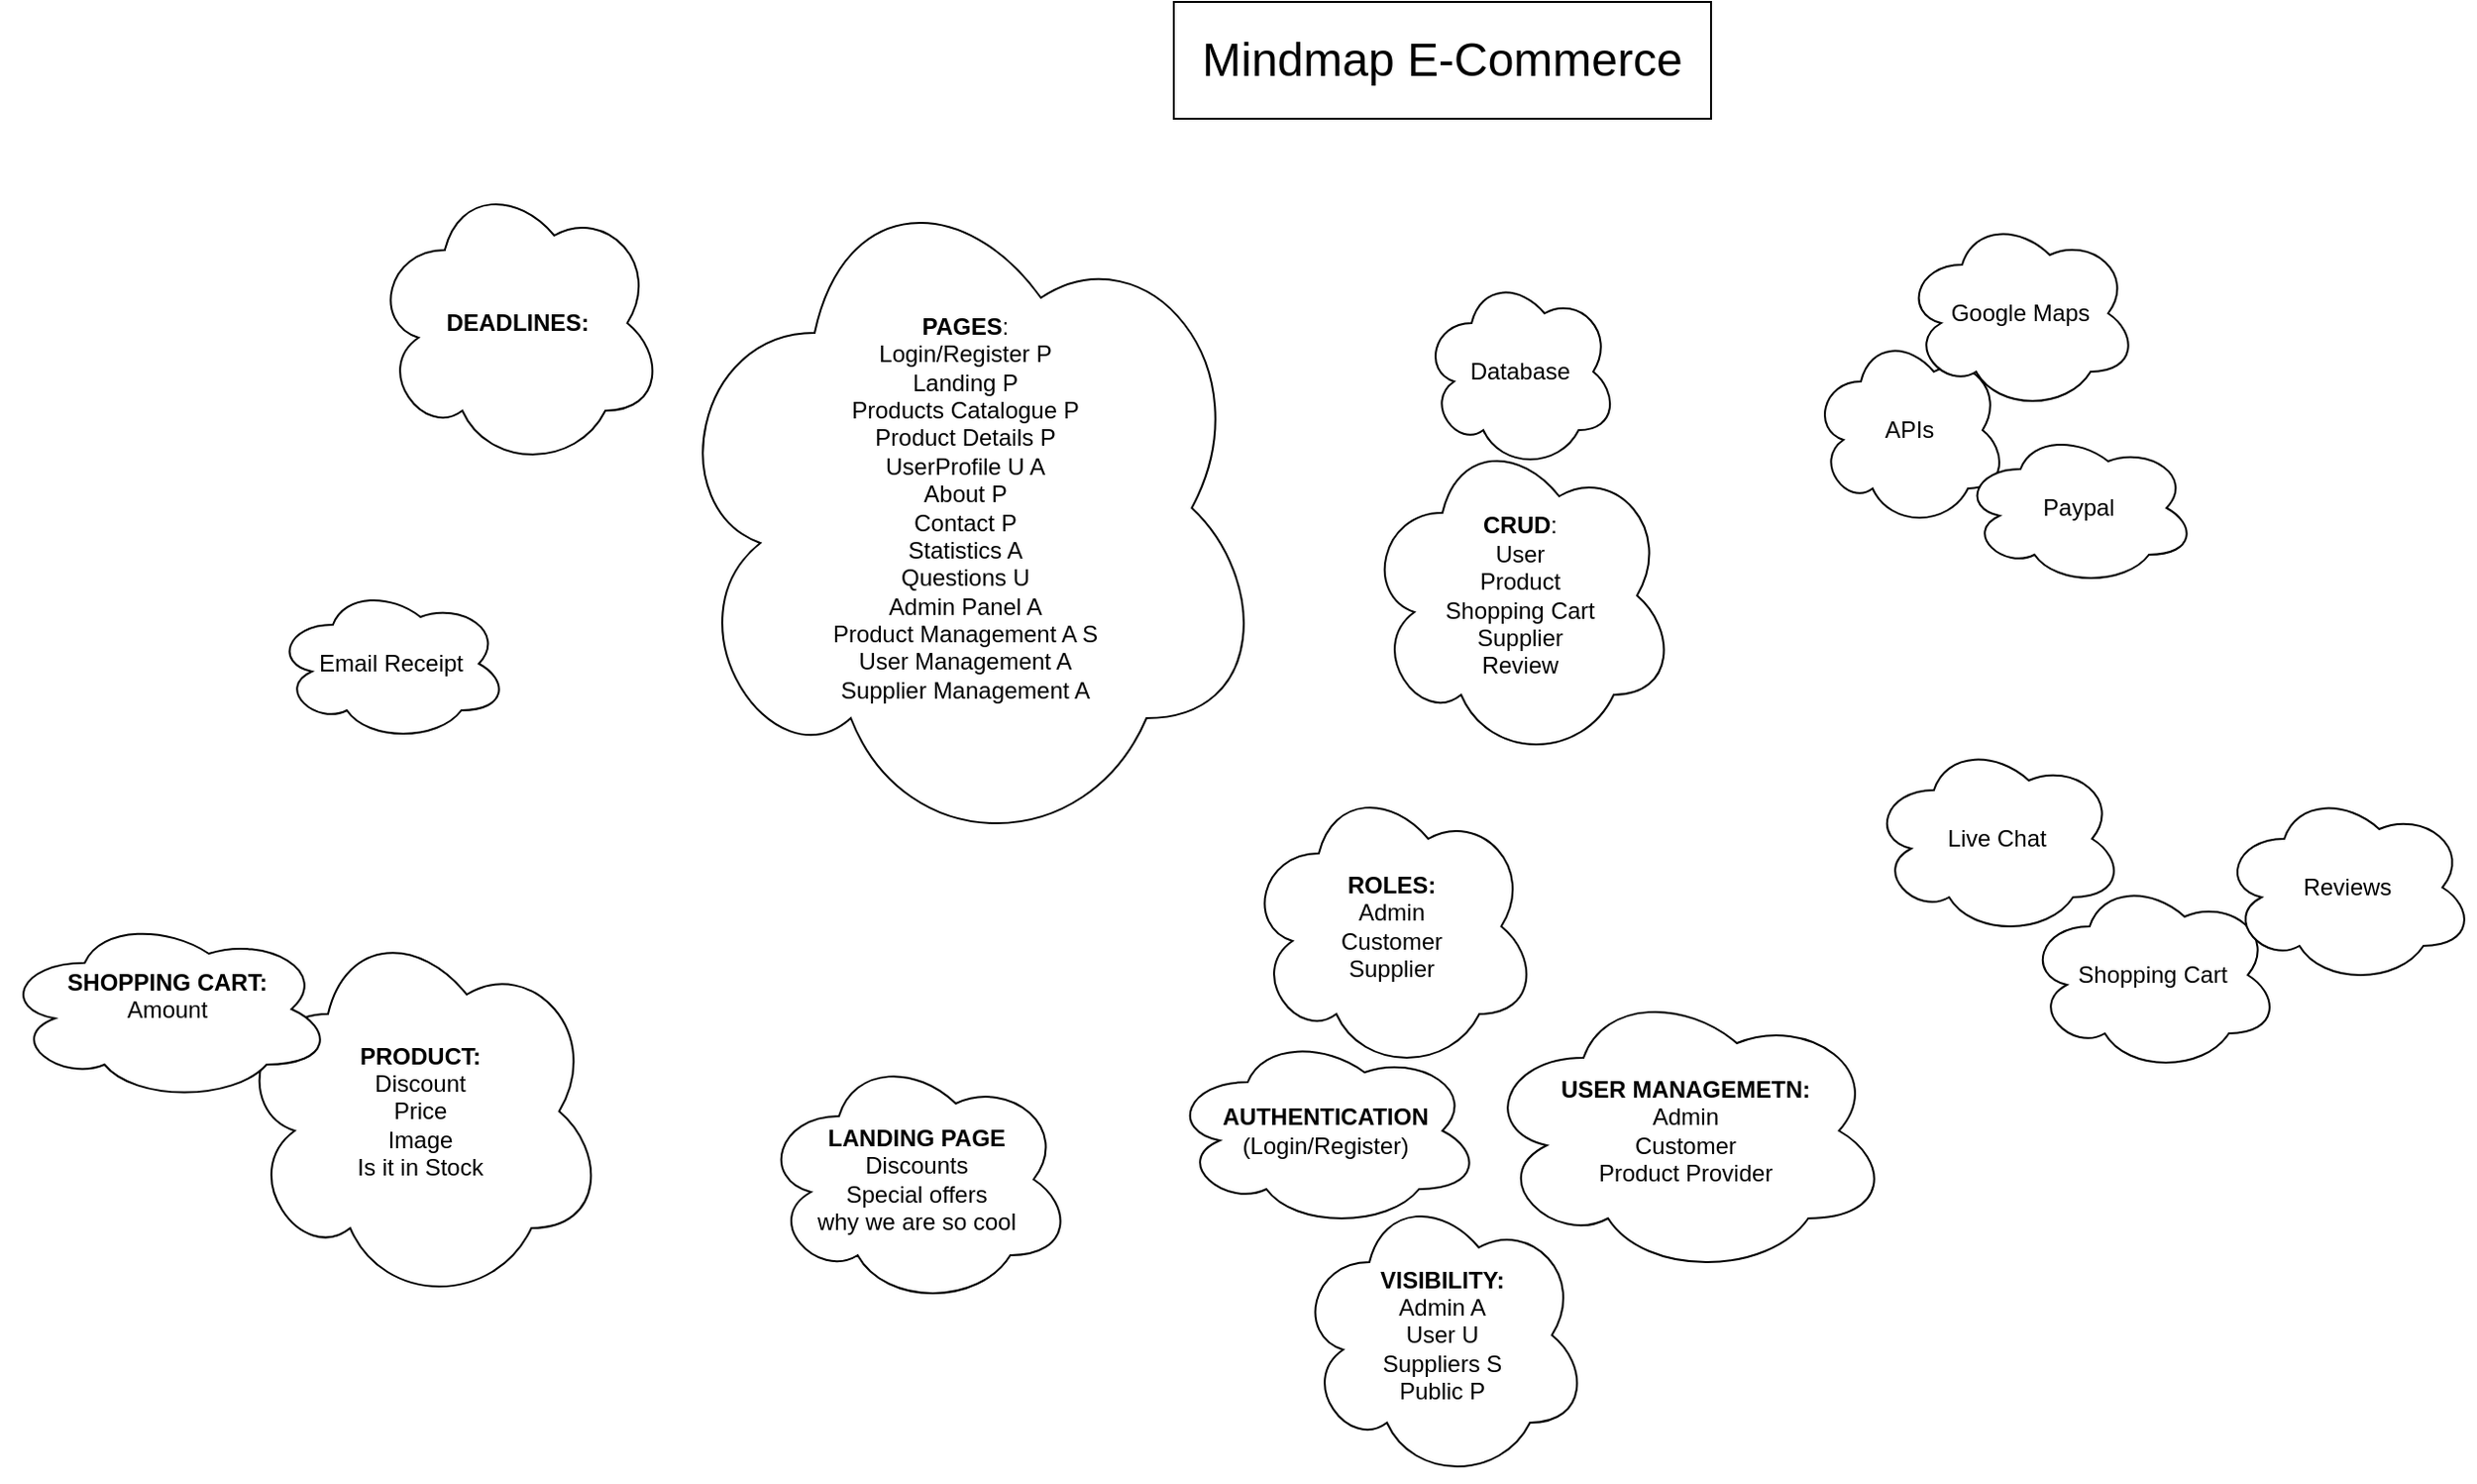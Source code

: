 <mxfile version="14.6.9" type="device"><diagram id="UlQkJ3cxw1HZQ-0CPU9_" name="Page-1"><mxGraphModel dx="2310" dy="781" grid="1" gridSize="10" guides="1" tooltips="1" connect="1" arrows="1" fold="1" page="1" pageScale="1" pageWidth="827" pageHeight="1169" math="0" shadow="0"><root><mxCell id="0"/><mxCell id="1" parent="0"/><mxCell id="O9HEVcVA_-bEIg0vWrL1-1" value="&lt;b&gt;DEADLINES:&lt;/b&gt;" style="ellipse;shape=cloud;whiteSpace=wrap;html=1;" vertex="1" parent="1"><mxGeometry x="-110" y="120" width="150" height="150" as="geometry"/></mxCell><mxCell id="O9HEVcVA_-bEIg0vWrL1-3" value="&lt;font style=&quot;font-size: 24px&quot;&gt;Mindmap E-Commerce&lt;/font&gt;" style="rounded=0;whiteSpace=wrap;html=1;" vertex="1" parent="1"><mxGeometry x="302" y="30" width="276" height="60" as="geometry"/></mxCell><mxCell id="O9HEVcVA_-bEIg0vWrL1-4" value="&lt;div&gt;&lt;b&gt;PAGES&lt;/b&gt;:&lt;/div&gt;&lt;div&gt;Login/Register P&lt;br&gt;&lt;/div&gt;&lt;div&gt;Landing P&lt;/div&gt;&lt;div&gt;Products Catalogue P&lt;/div&gt;&lt;div&gt;Product Details P&lt;br&gt;&lt;/div&gt;&lt;div&gt;UserProfile U A&lt;br&gt;&lt;/div&gt;&lt;div&gt;About P&lt;br&gt;&lt;/div&gt;&lt;div&gt;Contact P&lt;br&gt;&lt;/div&gt;&lt;div&gt;Statistics A&lt;br&gt;&lt;/div&gt;&lt;div&gt;Questions U&lt;/div&gt;&lt;div&gt;Admin Panel A&lt;/div&gt;&lt;div&gt;Product Management A S&lt;br&gt;&lt;/div&gt;&lt;div&gt;User Management A&lt;br&gt;&lt;/div&gt;&lt;div&gt;Supplier Management A&lt;br&gt;&lt;/div&gt;" style="ellipse;shape=cloud;whiteSpace=wrap;html=1;" vertex="1" parent="1"><mxGeometry x="40" y="110" width="310" height="360" as="geometry"/></mxCell><mxCell id="O9HEVcVA_-bEIg0vWrL1-5" value="Database" style="ellipse;shape=cloud;whiteSpace=wrap;html=1;" vertex="1" parent="1"><mxGeometry x="430" y="170" width="100" height="100" as="geometry"/></mxCell><mxCell id="O9HEVcVA_-bEIg0vWrL1-6" value="APIs" style="ellipse;shape=cloud;whiteSpace=wrap;html=1;" vertex="1" parent="1"><mxGeometry x="630" y="200" width="100" height="100" as="geometry"/></mxCell><mxCell id="O9HEVcVA_-bEIg0vWrL1-7" value="&lt;div&gt;&lt;b&gt;AUTHENTICATION&lt;/b&gt;&lt;/div&gt;&lt;div&gt;(Login/Register)&lt;br&gt;&lt;/div&gt;" style="ellipse;shape=cloud;whiteSpace=wrap;html=1;" vertex="1" parent="1"><mxGeometry x="300" y="560" width="160" height="100" as="geometry"/></mxCell><mxCell id="O9HEVcVA_-bEIg0vWrL1-8" value="&lt;div&gt;&lt;b&gt;ROLES:&lt;/b&gt;&lt;/div&gt;&lt;div&gt;Admin&lt;/div&gt;&lt;div&gt;Customer&lt;/div&gt;&lt;div&gt;Supplier&lt;br&gt;&lt;/div&gt;" style="ellipse;shape=cloud;whiteSpace=wrap;html=1;" vertex="1" parent="1"><mxGeometry x="339" y="430" width="150" height="150" as="geometry"/></mxCell><mxCell id="O9HEVcVA_-bEIg0vWrL1-9" value="&lt;div&gt;&lt;b&gt;CRUD&lt;/b&gt;:&lt;/div&gt;&lt;div&gt;User&lt;/div&gt;&lt;div&gt;Product&lt;/div&gt;&lt;div&gt;Shopping Cart&lt;br&gt;&lt;/div&gt;&lt;div&gt;Supplier&lt;/div&gt;&lt;div&gt;Review&lt;br&gt;&lt;/div&gt;" style="ellipse;shape=cloud;whiteSpace=wrap;html=1;" vertex="1" parent="1"><mxGeometry x="400" y="250" width="160" height="170" as="geometry"/></mxCell><mxCell id="O9HEVcVA_-bEIg0vWrL1-10" value="Shopping Cart" style="ellipse;shape=cloud;whiteSpace=wrap;html=1;" vertex="1" parent="1"><mxGeometry x="740" y="480" width="130" height="100" as="geometry"/></mxCell><mxCell id="O9HEVcVA_-bEIg0vWrL1-11" value="Reviews" style="ellipse;shape=cloud;whiteSpace=wrap;html=1;" vertex="1" parent="1"><mxGeometry x="840" y="435" width="130" height="100" as="geometry"/></mxCell><mxCell id="O9HEVcVA_-bEIg0vWrL1-14" value="Google Maps" style="ellipse;shape=cloud;whiteSpace=wrap;html=1;" vertex="1" parent="1"><mxGeometry x="677" y="140" width="120" height="100" as="geometry"/></mxCell><mxCell id="O9HEVcVA_-bEIg0vWrL1-15" value="Paypal" style="ellipse;shape=cloud;whiteSpace=wrap;html=1;" vertex="1" parent="1"><mxGeometry x="707" y="250" width="120" height="80" as="geometry"/></mxCell><mxCell id="O9HEVcVA_-bEIg0vWrL1-18" value="&lt;div&gt;&lt;b&gt;VISIBILITY:&lt;/b&gt;&lt;/div&gt;&lt;div&gt;Admin A&lt;br&gt;&lt;/div&gt;&lt;div&gt;User U&lt;/div&gt;&lt;div&gt;Suppliers S&lt;br&gt;&lt;/div&gt;&lt;div&gt;Public P&lt;br&gt;&lt;/div&gt;" style="ellipse;shape=cloud;whiteSpace=wrap;html=1;" vertex="1" parent="1"><mxGeometry x="365" y="640" width="150" height="150" as="geometry"/></mxCell><mxCell id="O9HEVcVA_-bEIg0vWrL1-19" value="&lt;div&gt;&lt;b&gt;LANDING PAGE&lt;/b&gt;&lt;/div&gt;&lt;div&gt;Discounts&lt;/div&gt;&lt;div&gt;Special offers&lt;/div&gt;&lt;div&gt;why we are so cool&lt;br&gt;&lt;/div&gt;" style="ellipse;shape=cloud;whiteSpace=wrap;html=1;" vertex="1" parent="1"><mxGeometry x="90" y="570" width="160" height="130" as="geometry"/></mxCell><mxCell id="O9HEVcVA_-bEIg0vWrL1-21" value="Email Receipt" style="ellipse;shape=cloud;whiteSpace=wrap;html=1;" vertex="1" parent="1"><mxGeometry x="-160" y="330" width="120" height="80" as="geometry"/></mxCell><mxCell id="O9HEVcVA_-bEIg0vWrL1-22" value="&lt;div&gt;&lt;b&gt;PRODUCT:&lt;/b&gt;&lt;/div&gt;&lt;div&gt;Discount&lt;/div&gt;&lt;div&gt;Price&lt;/div&gt;&lt;div&gt;Image&lt;br&gt;&lt;/div&gt;&lt;div&gt;Is it in Stock&lt;br&gt;&lt;/div&gt;" style="ellipse;shape=cloud;whiteSpace=wrap;html=1;" vertex="1" parent="1"><mxGeometry x="-180" y="500" width="190" height="200" as="geometry"/></mxCell><mxCell id="O9HEVcVA_-bEIg0vWrL1-24" value="&lt;div&gt;&lt;b&gt;SHOPPING CART:&lt;/b&gt;&lt;/div&gt;&lt;div&gt;Amount&lt;/div&gt;&lt;div&gt;&lt;br&gt;&lt;/div&gt;" style="ellipse;shape=cloud;whiteSpace=wrap;html=1;" vertex="1" parent="1"><mxGeometry x="-300" y="500" width="170" height="95" as="geometry"/></mxCell><mxCell id="O9HEVcVA_-bEIg0vWrL1-25" value="&lt;div&gt;&lt;b&gt;USER MANAGEMETN:&lt;/b&gt;&lt;/div&gt;&lt;div&gt;Admin&lt;/div&gt;&lt;div&gt;Customer&lt;/div&gt;&lt;div&gt;Product Provider&lt;br&gt;&lt;/div&gt;" style="ellipse;shape=cloud;whiteSpace=wrap;html=1;" vertex="1" parent="1"><mxGeometry x="460" y="535" width="210" height="150" as="geometry"/></mxCell><mxCell id="O9HEVcVA_-bEIg0vWrL1-26" value="Live Chat" style="ellipse;shape=cloud;whiteSpace=wrap;html=1;" vertex="1" parent="1"><mxGeometry x="660" y="410" width="130" height="100" as="geometry"/></mxCell></root></mxGraphModel></diagram></mxfile>